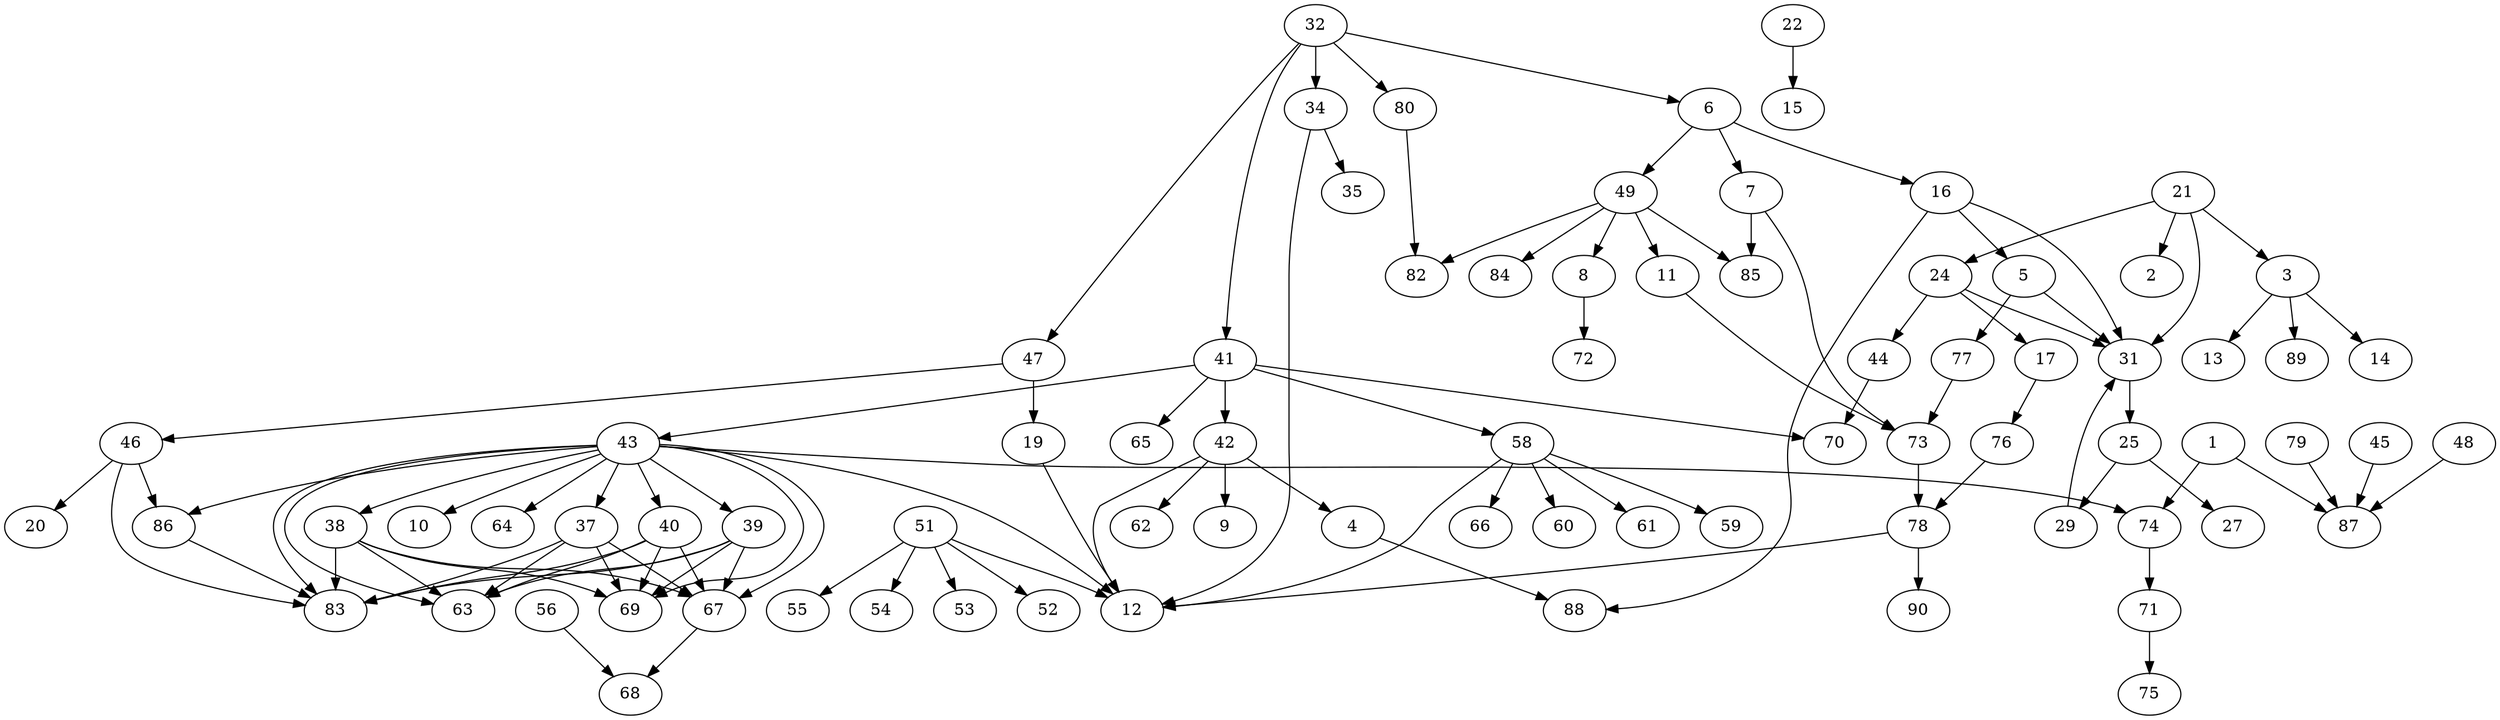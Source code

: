 // 0:E:\Postgraduate_study\FlappyBird\src\main\java\com\kingyu\flappybird\app\GameApp.java(com.kingyu.flappybird.app.GameApp.main)
// 1:E:\Postgraduate_study\FlappyBird\src\main\java\com\kingyu\flappybird\game\Bird.java(com.kingyu.flappybird.game.Bird.Bird)
// 2:E:\Postgraduate_study\FlappyBird\src\main\java\com\kingyu\flappybird\game\Bird.java(com.kingyu.flappybird.game.Bird.birdFall)
// 3:E:\Postgraduate_study\FlappyBird\src\main\java\com\kingyu\flappybird\game\Bird.java(com.kingyu.flappybird.game.Bird.birdFlap)
// 4:E:\Postgraduate_study\FlappyBird\src\main\java\com\kingyu\flappybird\game\Bird.java(com.kingyu.flappybird.game.Bird.deadBirdFall)
// 5:E:\Postgraduate_study\FlappyBird\src\main\java\com\kingyu\flappybird\game\Bird.java(com.kingyu.flappybird.game.Bird.die)
// 6:E:\Postgraduate_study\FlappyBird\src\main\java\com\kingyu\flappybird\game\Bird.java(com.kingyu.flappybird.game.Bird.draw)
// 7:E:\Postgraduate_study\FlappyBird\src\main\java\com\kingyu\flappybird\game\Bird.java(com.kingyu.flappybird.game.Bird.drawScore)
// 8:E:\Postgraduate_study\FlappyBird\src\main\java\com\kingyu\flappybird\game\Bird.java(com.kingyu.flappybird.game.Bird.getBestScore)
// 9:E:\Postgraduate_study\FlappyBird\src\main\java\com\kingyu\flappybird\game\Bird.java(com.kingyu.flappybird.game.Bird.getBirdRect)
// 10:E:\Postgraduate_study\FlappyBird\src\main\java\com\kingyu\flappybird\game\Bird.java(com.kingyu.flappybird.game.Bird.getBirdX)
// 11:E:\Postgraduate_study\FlappyBird\src\main\java\com\kingyu\flappybird\game\Bird.java(com.kingyu.flappybird.game.Bird.getCurrentScore)
// 12:E:\Postgraduate_study\FlappyBird\src\main\java\com\kingyu\flappybird\game\Bird.java(com.kingyu.flappybird.game.Bird.isDead)
// 13:E:\Postgraduate_study\FlappyBird\src\main\java\com\kingyu\flappybird\game\Bird.java(com.kingyu.flappybird.game.Bird.keyIsReleased)
// 14:E:\Postgraduate_study\FlappyBird\src\main\java\com\kingyu\flappybird\game\Bird.java(com.kingyu.flappybird.game.Bird.keyPressed)
// 15:E:\Postgraduate_study\FlappyBird\src\main\java\com\kingyu\flappybird\game\Bird.java(com.kingyu.flappybird.game.Bird.keyReleased)
// 16:E:\Postgraduate_study\FlappyBird\src\main\java\com\kingyu\flappybird\game\Bird.java(com.kingyu.flappybird.game.Bird.movement)
// 17:E:\Postgraduate_study\FlappyBird\src\main\java\com\kingyu\flappybird\game\Bird.java(com.kingyu.flappybird.game.Bird.reset)
// 18:E:\Postgraduate_study\FlappyBird\src\main\java\com\kingyu\flappybird\game\Cloud.java(com.kingyu.flappybird.game.Cloud.Cloud)
// 19:E:\Postgraduate_study\FlappyBird\src\main\java\com\kingyu\flappybird\game\Cloud.java(com.kingyu.flappybird.game.Cloud.draw)
// 20:E:\Postgraduate_study\FlappyBird\src\main\java\com\kingyu\flappybird\game\Cloud.java(com.kingyu.flappybird.game.Cloud.isOutFrame)
// 21:E:\Postgraduate_study\FlappyBird\src\main\java\com\kingyu\flappybird\game\Game.java(com.kingyu.flappybird.game.Game.BirdKeyListener.keyPressed)
// 22:E:\Postgraduate_study\FlappyBird\src\main\java\com\kingyu\flappybird\game\Game.java(com.kingyu.flappybird.game.Game.BirdKeyListener.keyReleased)
// 23:E:\Postgraduate_study\FlappyBird\src\main\java\com\kingyu\flappybird\game\Game.java(com.kingyu.flappybird.game.Game.BirdKeyListener.keyTyped)
// 24:E:\Postgraduate_study\FlappyBird\src\main\java\com\kingyu\flappybird\game\Game.java(com.kingyu.flappybird.game.Game.BirdKeyListener.resetGame)
// 25:E:\Postgraduate_study\FlappyBird\src\main\java\com\kingyu\flappybird\game\Game.java(com.kingyu.flappybird.game.Game.Game)
// 26:E:\Postgraduate_study\FlappyBird\src\main\java\com\kingyu\flappybird\game\Game.java(com.kingyu.flappybird.game.Game.getGameState)
// 27:E:\Postgraduate_study\FlappyBird\src\main\java\com\kingyu\flappybird\game\Game.java(com.kingyu.flappybird.game.Game.initFrame)
// 28:E:\Postgraduate_study\FlappyBird\src\main\java\com\kingyu\flappybird\game\Game.java(com.kingyu.flappybird.game.Game.initFrame.windowClosing)
// 29:E:\Postgraduate_study\FlappyBird\src\main\java\com\kingyu\flappybird\game\Game.java(com.kingyu.flappybird.game.Game.initGame)
// 30:E:\Postgraduate_study\FlappyBird\src\main\java\com\kingyu\flappybird\game\Game.java(com.kingyu.flappybird.game.Game.run)
// 31:E:\Postgraduate_study\FlappyBird\src\main\java\com\kingyu\flappybird\game\Game.java(com.kingyu.flappybird.game.Game.setGameState)
// 32:E:\Postgraduate_study\FlappyBird\src\main\java\com\kingyu\flappybird\game\Game.java(com.kingyu.flappybird.game.Game.update)
// 33:E:\Postgraduate_study\FlappyBird\src\main\java\com\kingyu\flappybird\game\GameBackground.java(com.kingyu.flappybird.game.GameBackground.GameBackground)
// 34:E:\Postgraduate_study\FlappyBird\src\main\java\com\kingyu\flappybird\game\GameBackground.java(com.kingyu.flappybird.game.GameBackground.draw)
// 35:E:\Postgraduate_study\FlappyBird\src\main\java\com\kingyu\flappybird\game\GameBackground.java(com.kingyu.flappybird.game.GameBackground.moveLogic)
// 36:E:\Postgraduate_study\FlappyBird\src\main\java\com\kingyu\flappybird\game\GameElementLayer.java(com.kingyu.flappybird.game.GameElementLayer.GameElementLayer)
// 37:E:\Postgraduate_study\FlappyBird\src\main\java\com\kingyu\flappybird\game\GameElementLayer.java(com.kingyu.flappybird.game.GameElementLayer.addHoverPipe)
// 38:E:\Postgraduate_study\FlappyBird\src\main\java\com\kingyu\flappybird\game\GameElementLayer.java(com.kingyu.flappybird.game.GameElementLayer.addMovingHoverPipe)
// 39:E:\Postgraduate_study\FlappyBird\src\main\java\com\kingyu\flappybird\game\GameElementLayer.java(com.kingyu.flappybird.game.GameElementLayer.addMovingNormalPipe)
// 40:E:\Postgraduate_study\FlappyBird\src\main\java\com\kingyu\flappybird\game\GameElementLayer.java(com.kingyu.flappybird.game.GameElementLayer.addNormalPipe)
// 41:E:\Postgraduate_study\FlappyBird\src\main\java\com\kingyu\flappybird\game\GameElementLayer.java(com.kingyu.flappybird.game.GameElementLayer.draw)
// 42:E:\Postgraduate_study\FlappyBird\src\main\java\com\kingyu\flappybird\game\GameElementLayer.java(com.kingyu.flappybird.game.GameElementLayer.isCollideBird)
// 43:E:\Postgraduate_study\FlappyBird\src\main\java\com\kingyu\flappybird\game\GameElementLayer.java(com.kingyu.flappybird.game.GameElementLayer.pipeBornLogic)
// 44:E:\Postgraduate_study\FlappyBird\src\main\java\com\kingyu\flappybird\game\GameElementLayer.java(com.kingyu.flappybird.game.GameElementLayer.reset)
// 45:E:\Postgraduate_study\FlappyBird\src\main\java\com\kingyu\flappybird\game\GameForeground.java(com.kingyu.flappybird.game.GameForeground.GameForeground)
// 46:E:\Postgraduate_study\FlappyBird\src\main\java\com\kingyu\flappybird\game\GameForeground.java(com.kingyu.flappybird.game.GameForeground.cloudLogic)
// 47:E:\Postgraduate_study\FlappyBird\src\main\java\com\kingyu\flappybird\game\GameForeground.java(com.kingyu.flappybird.game.GameForeground.draw)
// 48:E:\Postgraduate_study\FlappyBird\src\main\java\com\kingyu\flappybird\game\GameOverAnimation.java(com.kingyu.flappybird.game.GameOverAnimation.GameOverAnimation)
// 49:E:\Postgraduate_study\FlappyBird\src\main\java\com\kingyu\flappybird\game\GameOverAnimation.java(com.kingyu.flappybird.game.GameOverAnimation.draw)
// 50:E:\Postgraduate_study\FlappyBird\src\main\java\com\kingyu\flappybird\game\MovingPipe.java(com.kingyu.flappybird.game.MovingPipe.MovingPipe)
// 51:E:\Postgraduate_study\FlappyBird\src\main\java\com\kingyu\flappybird\game\MovingPipe.java(com.kingyu.flappybird.game.MovingPipe.draw)
// 52:E:\Postgraduate_study\FlappyBird\src\main\java\com\kingyu\flappybird\game\MovingPipe.java(com.kingyu.flappybird.game.MovingPipe.drawBottomHard)
// 53:E:\Postgraduate_study\FlappyBird\src\main\java\com\kingyu\flappybird\game\MovingPipe.java(com.kingyu.flappybird.game.MovingPipe.drawHoverHard)
// 54:E:\Postgraduate_study\FlappyBird\src\main\java\com\kingyu\flappybird\game\MovingPipe.java(com.kingyu.flappybird.game.MovingPipe.drawTopHard)
// 55:E:\Postgraduate_study\FlappyBird\src\main\java\com\kingyu\flappybird\game\MovingPipe.java(com.kingyu.flappybird.game.MovingPipe.pipeLogic)
// 56:E:\Postgraduate_study\FlappyBird\src\main\java\com\kingyu\flappybird\game\MovingPipe.java(com.kingyu.flappybird.game.MovingPipe.setAttribute)
// 57:E:\Postgraduate_study\FlappyBird\src\main\java\com\kingyu\flappybird\game\Pipe.java(com.kingyu.flappybird.game.Pipe.Pipe)
// 58:E:\Postgraduate_study\FlappyBird\src\main\java\com\kingyu\flappybird\game\Pipe.java(com.kingyu.flappybird.game.Pipe.draw)
// 59:E:\Postgraduate_study\FlappyBird\src\main\java\com\kingyu\flappybird\game\Pipe.java(com.kingyu.flappybird.game.Pipe.drawBottomNormal)
// 60:E:\Postgraduate_study\FlappyBird\src\main\java\com\kingyu\flappybird\game\Pipe.java(com.kingyu.flappybird.game.Pipe.drawHoverNormal)
// 61:E:\Postgraduate_study\FlappyBird\src\main\java\com\kingyu\flappybird\game\Pipe.java(com.kingyu.flappybird.game.Pipe.drawTopNormal)
// 62:E:\Postgraduate_study\FlappyBird\src\main\java\com\kingyu\flappybird\game\Pipe.java(com.kingyu.flappybird.game.Pipe.getPipeRect)
// 63:E:\Postgraduate_study\FlappyBird\src\main\java\com\kingyu\flappybird\game\Pipe.java(com.kingyu.flappybird.game.Pipe.getX)
// 64:E:\Postgraduate_study\FlappyBird\src\main\java\com\kingyu\flappybird\game\Pipe.java(com.kingyu.flappybird.game.Pipe.isInFrame)
// 65:E:\Postgraduate_study\FlappyBird\src\main\java\com\kingyu\flappybird\game\Pipe.java(com.kingyu.flappybird.game.Pipe.isVisible)
// 66:E:\Postgraduate_study\FlappyBird\src\main\java\com\kingyu\flappybird\game\Pipe.java(com.kingyu.flappybird.game.Pipe.pipeLogic)
// 67:E:\Postgraduate_study\FlappyBird\src\main\java\com\kingyu\flappybird\game\Pipe.java(com.kingyu.flappybird.game.Pipe.setAttribute)
// 68:E:\Postgraduate_study\FlappyBird\src\main\java\com\kingyu\flappybird\game\Pipe.java(com.kingyu.flappybird.game.Pipe.setRectangle)
// 69:E:\Postgraduate_study\FlappyBird\src\main\java\com\kingyu\flappybird\game\PipePool.java(com.kingyu.flappybird.game.PipePool.get)
// 70:E:\Postgraduate_study\FlappyBird\src\main\java\com\kingyu\flappybird\game\PipePool.java(com.kingyu.flappybird.game.PipePool.giveBack)
// 71:E:\Postgraduate_study\FlappyBird\src\main\java\com\kingyu\flappybird\game\ScoreCounter.java(com.kingyu.flappybird.game.ScoreCounter.ScoreCounter)
// 72:E:\Postgraduate_study\FlappyBird\src\main\java\com\kingyu\flappybird\game\ScoreCounter.java(com.kingyu.flappybird.game.ScoreCounter.getBestScore)
// 73:E:\Postgraduate_study\FlappyBird\src\main\java\com\kingyu\flappybird\game\ScoreCounter.java(com.kingyu.flappybird.game.ScoreCounter.getCurrentScore)
// 74:E:\Postgraduate_study\FlappyBird\src\main\java\com\kingyu\flappybird\game\ScoreCounter.java(com.kingyu.flappybird.game.ScoreCounter.getInstance)
// 75:E:\Postgraduate_study\FlappyBird\src\main\java\com\kingyu\flappybird\game\ScoreCounter.java(com.kingyu.flappybird.game.ScoreCounter.loadBestScore)
// 76:E:\Postgraduate_study\FlappyBird\src\main\java\com\kingyu\flappybird\game\ScoreCounter.java(com.kingyu.flappybird.game.ScoreCounter.reset)
// 77:E:\Postgraduate_study\FlappyBird\src\main\java\com\kingyu\flappybird\game\ScoreCounter.java(com.kingyu.flappybird.game.ScoreCounter.saveScore)
// 78:E:\Postgraduate_study\FlappyBird\src\main\java\com\kingyu\flappybird\game\ScoreCounter.java(com.kingyu.flappybird.game.ScoreCounter.score)
// 79:E:\Postgraduate_study\FlappyBird\src\main\java\com\kingyu\flappybird\game\WelcomeAnimation.java(com.kingyu.flappybird.game.WelcomeAnimation.WelcomeAnimation)
// 80:E:\Postgraduate_study\FlappyBird\src\main\java\com\kingyu\flappybird\game\WelcomeAnimation.java(com.kingyu.flappybird.game.WelcomeAnimation.draw)
// 81:E:\Postgraduate_study\FlappyBird\src\main\java\com\kingyu\flappybird\util\GameUtil.java(com.kingyu.flappybird.util.GameUtil.GameUtil)
// 82:E:\Postgraduate_study\FlappyBird\src\main\java\com\kingyu\flappybird\util\GameUtil.java(com.kingyu.flappybird.util.GameUtil.drawImage)
// 83:E:\Postgraduate_study\FlappyBird\src\main\java\com\kingyu\flappybird\util\GameUtil.java(com.kingyu.flappybird.util.GameUtil.getRandomNumber)
// 84:E:\Postgraduate_study\FlappyBird\src\main\java\com\kingyu\flappybird\util\GameUtil.java(com.kingyu.flappybird.util.GameUtil.getStringHeight)
// 85:E:\Postgraduate_study\FlappyBird\src\main\java\com\kingyu\flappybird\util\GameUtil.java(com.kingyu.flappybird.util.GameUtil.getStringWidth)
// 86:E:\Postgraduate_study\FlappyBird\src\main\java\com\kingyu\flappybird\util\GameUtil.java(com.kingyu.flappybird.util.GameUtil.isInProbability)
// 87:E:\Postgraduate_study\FlappyBird\src\main\java\com\kingyu\flappybird\util\GameUtil.java(com.kingyu.flappybird.util.GameUtil.loadBufferedImage)
// 88:E:\Postgraduate_study\FlappyBird\src\main\java\com\kingyu\flappybird\util\MusicUtil.java(com.kingyu.flappybird.util.MusicUtil.playCrash)
// 89:E:\Postgraduate_study\FlappyBird\src\main\java\com\kingyu\flappybird\util\MusicUtil.java(com.kingyu.flappybird.util.MusicUtil.playFly)
// 90:E:\Postgraduate_study\FlappyBird\src\main\java\com\kingyu\flappybird\util\MusicUtil.java(com.kingyu.flappybird.util.MusicUtil.playScore)
digraph
{
	24 -> 17;
	21 -> 2;
	21 -> 3;
	32 -> 47;
	43 -> 40;
	4 -> 88;
	49 -> 85;
	40 -> 83;
	49 -> 84;
	32 -> 41;
	49 -> 82;
	42 -> 12;
	38 -> 83;
	7 -> 85;
	79 -> 87;
	58 -> 59;
	24 -> 31;
	43 -> 37;
	43 -> 38;
	32 -> 34;
	43 -> 39;
	43 -> 10;
	42 -> 4;
	67 -> 68;
	1 -> 74;
	51 -> 52;
	42 -> 9;
	7 -> 73;
	49 -> 11;
	16 -> 5;
	34 -> 12;
	3 -> 89;
	29 -> 31;
	38 -> 69;
	78 -> 90;
	46 -> 20;
	38 -> 67;
	5 -> 31;
	38 -> 63;
	78 -> 12;
	41 -> 70;
	41 -> 65;
	37 -> 83;
	51 -> 55;
	51 -> 54;
	51 -> 53;
	44 -> 70;
	6 -> 16;
	3 -> 14;
	43 -> 12;
	3 -> 13;
	56 -> 68;
	6 -> 7;
	39 -> 63;
	43 -> 74;
	39 -> 67;
	39 -> 69;
	47 -> 19;
	41 -> 58;
	34 -> 35;
	43 -> 69;
	6 -> 49;
	43 -> 67;
	43 -> 83;
	1 -> 87;
	46 -> 86;
	21 -> 24;
	43 -> 86;
	32 -> 80;
	49 -> 8;
	76 -> 78;
	73 -> 78;
	46 -> 83;
	37 -> 63;
	41 -> 43;
	16 -> 31;
	58 -> 12;
	42 -> 62;
	21 -> 31;
	37 -> 69;
	37 -> 67;
	71 -> 75;
	39 -> 83;
	86 -> 83;
	31 -> 25;
	41 -> 42;
	58 -> 66;
	47 -> 46;
	40 -> 69;
	22 -> 15;
	58 -> 60;
	16 -> 88;
	40 -> 67;
	24 -> 44;
	58 -> 61;
	8 -> 72;
	40 -> 63;
	11 -> 73;
	43 -> 63;
	43 -> 64;
	5 -> 77;
	32 -> 6;
	17 -> 76;
	19 -> 12;
	51 -> 12;
	25 -> 29;
	80 -> 82;
	25 -> 27;
	45 -> 87;
	74 -> 71;
	77 -> 73;
	48 -> 87;
}
